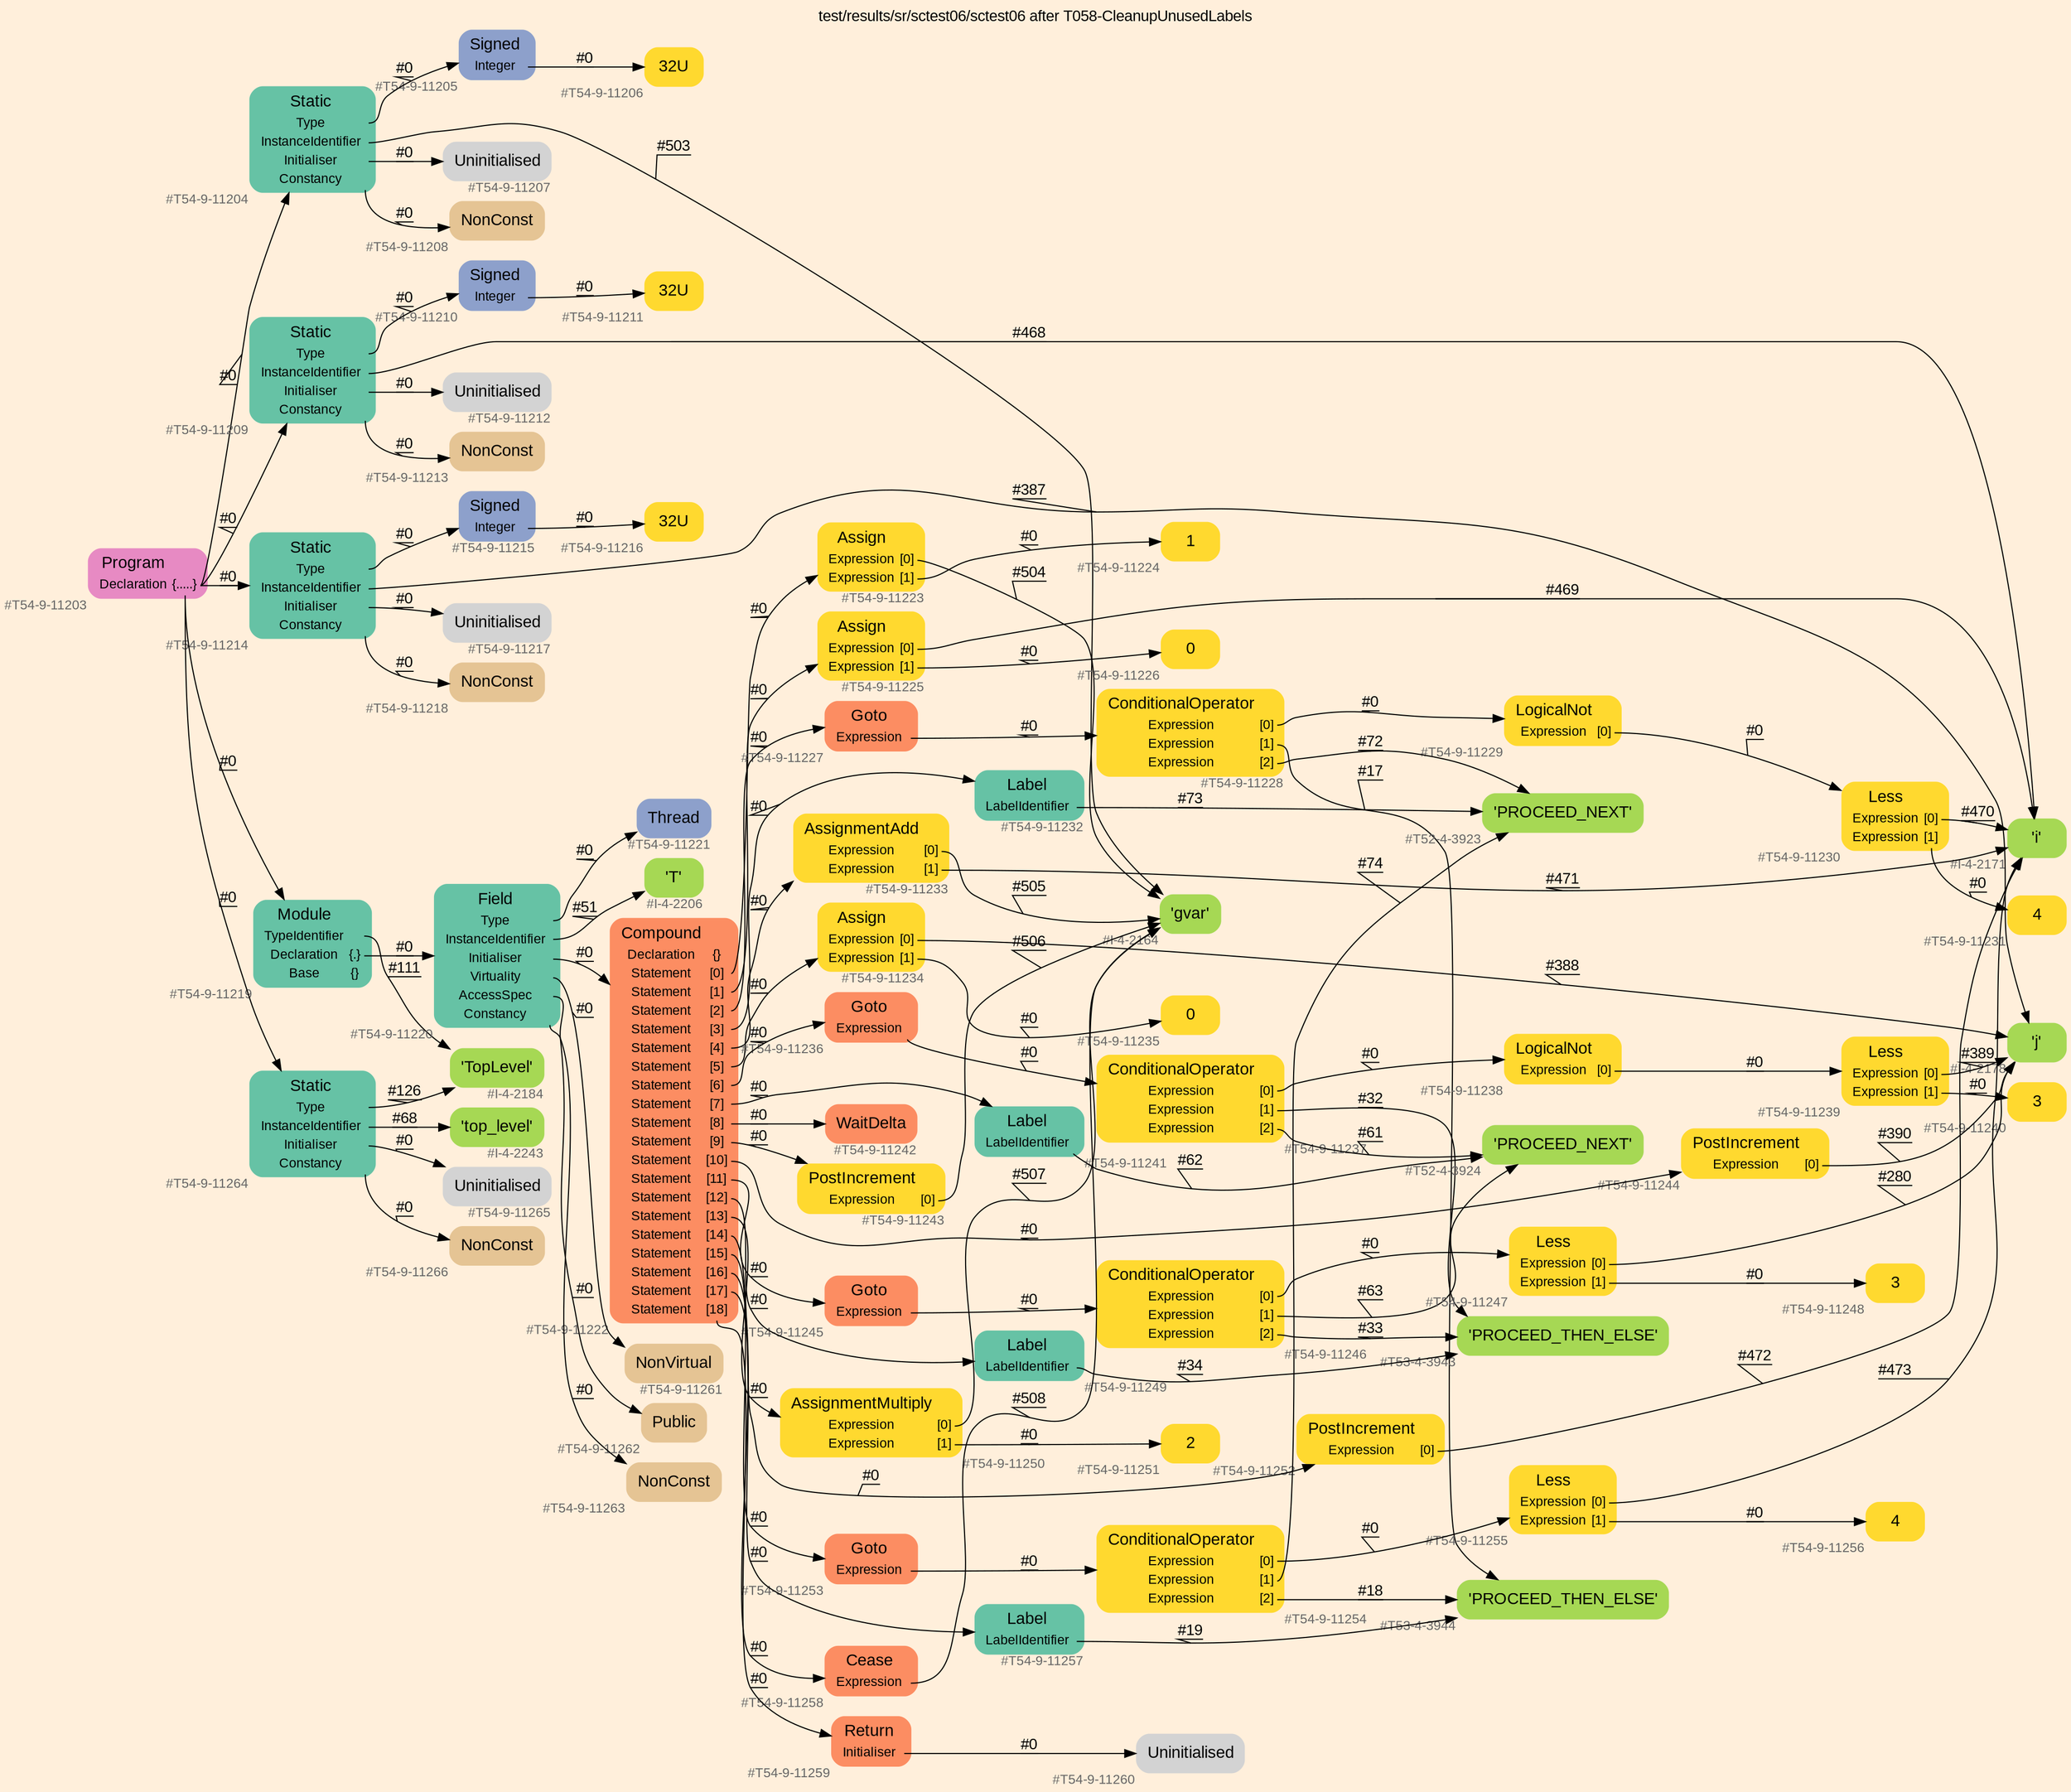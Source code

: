 digraph "test/results/sr/sctest06/sctest06 after T058-CleanupUnusedLabels" {
label = "test/results/sr/sctest06/sctest06 after T058-CleanupUnusedLabels"
labelloc = t
graph [
    rankdir = "LR"
    ranksep = 0.3
    bgcolor = antiquewhite1
    color = black
    fontcolor = black
    fontname = "Arial"
];
node [
    fontname = "Arial"
];
edge [
    fontname = "Arial"
];

// -------------------- node figure --------------------
// -------- block #T54-9-11203 ----------
"#T54-9-11203" [
    fillcolor = "/set28/4"
    xlabel = "#T54-9-11203"
    fontsize = "12"
    fontcolor = grey40
    shape = "plaintext"
    label = <<TABLE BORDER="0" CELLBORDER="0" CELLSPACING="0">
     <TR><TD><FONT COLOR="black" POINT-SIZE="15">Program</FONT></TD></TR>
     <TR><TD><FONT COLOR="black" POINT-SIZE="12">Declaration</FONT></TD><TD PORT="port0"><FONT COLOR="black" POINT-SIZE="12">{.....}</FONT></TD></TR>
    </TABLE>>
    style = "rounded,filled"
];

// -------- block #T54-9-11204 ----------
"#T54-9-11204" [
    fillcolor = "/set28/1"
    xlabel = "#T54-9-11204"
    fontsize = "12"
    fontcolor = grey40
    shape = "plaintext"
    label = <<TABLE BORDER="0" CELLBORDER="0" CELLSPACING="0">
     <TR><TD><FONT COLOR="black" POINT-SIZE="15">Static</FONT></TD></TR>
     <TR><TD><FONT COLOR="black" POINT-SIZE="12">Type</FONT></TD><TD PORT="port0"></TD></TR>
     <TR><TD><FONT COLOR="black" POINT-SIZE="12">InstanceIdentifier</FONT></TD><TD PORT="port1"></TD></TR>
     <TR><TD><FONT COLOR="black" POINT-SIZE="12">Initialiser</FONT></TD><TD PORT="port2"></TD></TR>
     <TR><TD><FONT COLOR="black" POINT-SIZE="12">Constancy</FONT></TD><TD PORT="port3"></TD></TR>
    </TABLE>>
    style = "rounded,filled"
];

// -------- block #T54-9-11205 ----------
"#T54-9-11205" [
    fillcolor = "/set28/3"
    xlabel = "#T54-9-11205"
    fontsize = "12"
    fontcolor = grey40
    shape = "plaintext"
    label = <<TABLE BORDER="0" CELLBORDER="0" CELLSPACING="0">
     <TR><TD><FONT COLOR="black" POINT-SIZE="15">Signed</FONT></TD></TR>
     <TR><TD><FONT COLOR="black" POINT-SIZE="12">Integer</FONT></TD><TD PORT="port0"></TD></TR>
    </TABLE>>
    style = "rounded,filled"
];

// -------- block #T54-9-11206 ----------
"#T54-9-11206" [
    fillcolor = "/set28/6"
    xlabel = "#T54-9-11206"
    fontsize = "12"
    fontcolor = grey40
    shape = "plaintext"
    label = <<TABLE BORDER="0" CELLBORDER="0" CELLSPACING="0">
     <TR><TD><FONT COLOR="black" POINT-SIZE="15">32U</FONT></TD></TR>
    </TABLE>>
    style = "rounded,filled"
];

// -------- block #I-4-2164 ----------
"#I-4-2164" [
    fillcolor = "/set28/5"
    xlabel = "#I-4-2164"
    fontsize = "12"
    fontcolor = grey40
    shape = "plaintext"
    label = <<TABLE BORDER="0" CELLBORDER="0" CELLSPACING="0">
     <TR><TD><FONT COLOR="black" POINT-SIZE="15">'gvar'</FONT></TD></TR>
    </TABLE>>
    style = "rounded,filled"
];

// -------- block #T54-9-11207 ----------
"#T54-9-11207" [
    xlabel = "#T54-9-11207"
    fontsize = "12"
    fontcolor = grey40
    shape = "plaintext"
    label = <<TABLE BORDER="0" CELLBORDER="0" CELLSPACING="0">
     <TR><TD><FONT COLOR="black" POINT-SIZE="15">Uninitialised</FONT></TD></TR>
    </TABLE>>
    style = "rounded,filled"
];

// -------- block #T54-9-11208 ----------
"#T54-9-11208" [
    fillcolor = "/set28/7"
    xlabel = "#T54-9-11208"
    fontsize = "12"
    fontcolor = grey40
    shape = "plaintext"
    label = <<TABLE BORDER="0" CELLBORDER="0" CELLSPACING="0">
     <TR><TD><FONT COLOR="black" POINT-SIZE="15">NonConst</FONT></TD></TR>
    </TABLE>>
    style = "rounded,filled"
];

// -------- block #T54-9-11209 ----------
"#T54-9-11209" [
    fillcolor = "/set28/1"
    xlabel = "#T54-9-11209"
    fontsize = "12"
    fontcolor = grey40
    shape = "plaintext"
    label = <<TABLE BORDER="0" CELLBORDER="0" CELLSPACING="0">
     <TR><TD><FONT COLOR="black" POINT-SIZE="15">Static</FONT></TD></TR>
     <TR><TD><FONT COLOR="black" POINT-SIZE="12">Type</FONT></TD><TD PORT="port0"></TD></TR>
     <TR><TD><FONT COLOR="black" POINT-SIZE="12">InstanceIdentifier</FONT></TD><TD PORT="port1"></TD></TR>
     <TR><TD><FONT COLOR="black" POINT-SIZE="12">Initialiser</FONT></TD><TD PORT="port2"></TD></TR>
     <TR><TD><FONT COLOR="black" POINT-SIZE="12">Constancy</FONT></TD><TD PORT="port3"></TD></TR>
    </TABLE>>
    style = "rounded,filled"
];

// -------- block #T54-9-11210 ----------
"#T54-9-11210" [
    fillcolor = "/set28/3"
    xlabel = "#T54-9-11210"
    fontsize = "12"
    fontcolor = grey40
    shape = "plaintext"
    label = <<TABLE BORDER="0" CELLBORDER="0" CELLSPACING="0">
     <TR><TD><FONT COLOR="black" POINT-SIZE="15">Signed</FONT></TD></TR>
     <TR><TD><FONT COLOR="black" POINT-SIZE="12">Integer</FONT></TD><TD PORT="port0"></TD></TR>
    </TABLE>>
    style = "rounded,filled"
];

// -------- block #T54-9-11211 ----------
"#T54-9-11211" [
    fillcolor = "/set28/6"
    xlabel = "#T54-9-11211"
    fontsize = "12"
    fontcolor = grey40
    shape = "plaintext"
    label = <<TABLE BORDER="0" CELLBORDER="0" CELLSPACING="0">
     <TR><TD><FONT COLOR="black" POINT-SIZE="15">32U</FONT></TD></TR>
    </TABLE>>
    style = "rounded,filled"
];

// -------- block #I-4-2171 ----------
"#I-4-2171" [
    fillcolor = "/set28/5"
    xlabel = "#I-4-2171"
    fontsize = "12"
    fontcolor = grey40
    shape = "plaintext"
    label = <<TABLE BORDER="0" CELLBORDER="0" CELLSPACING="0">
     <TR><TD><FONT COLOR="black" POINT-SIZE="15">'i'</FONT></TD></TR>
    </TABLE>>
    style = "rounded,filled"
];

// -------- block #T54-9-11212 ----------
"#T54-9-11212" [
    xlabel = "#T54-9-11212"
    fontsize = "12"
    fontcolor = grey40
    shape = "plaintext"
    label = <<TABLE BORDER="0" CELLBORDER="0" CELLSPACING="0">
     <TR><TD><FONT COLOR="black" POINT-SIZE="15">Uninitialised</FONT></TD></TR>
    </TABLE>>
    style = "rounded,filled"
];

// -------- block #T54-9-11213 ----------
"#T54-9-11213" [
    fillcolor = "/set28/7"
    xlabel = "#T54-9-11213"
    fontsize = "12"
    fontcolor = grey40
    shape = "plaintext"
    label = <<TABLE BORDER="0" CELLBORDER="0" CELLSPACING="0">
     <TR><TD><FONT COLOR="black" POINT-SIZE="15">NonConst</FONT></TD></TR>
    </TABLE>>
    style = "rounded,filled"
];

// -------- block #T54-9-11214 ----------
"#T54-9-11214" [
    fillcolor = "/set28/1"
    xlabel = "#T54-9-11214"
    fontsize = "12"
    fontcolor = grey40
    shape = "plaintext"
    label = <<TABLE BORDER="0" CELLBORDER="0" CELLSPACING="0">
     <TR><TD><FONT COLOR="black" POINT-SIZE="15">Static</FONT></TD></TR>
     <TR><TD><FONT COLOR="black" POINT-SIZE="12">Type</FONT></TD><TD PORT="port0"></TD></TR>
     <TR><TD><FONT COLOR="black" POINT-SIZE="12">InstanceIdentifier</FONT></TD><TD PORT="port1"></TD></TR>
     <TR><TD><FONT COLOR="black" POINT-SIZE="12">Initialiser</FONT></TD><TD PORT="port2"></TD></TR>
     <TR><TD><FONT COLOR="black" POINT-SIZE="12">Constancy</FONT></TD><TD PORT="port3"></TD></TR>
    </TABLE>>
    style = "rounded,filled"
];

// -------- block #T54-9-11215 ----------
"#T54-9-11215" [
    fillcolor = "/set28/3"
    xlabel = "#T54-9-11215"
    fontsize = "12"
    fontcolor = grey40
    shape = "plaintext"
    label = <<TABLE BORDER="0" CELLBORDER="0" CELLSPACING="0">
     <TR><TD><FONT COLOR="black" POINT-SIZE="15">Signed</FONT></TD></TR>
     <TR><TD><FONT COLOR="black" POINT-SIZE="12">Integer</FONT></TD><TD PORT="port0"></TD></TR>
    </TABLE>>
    style = "rounded,filled"
];

// -------- block #T54-9-11216 ----------
"#T54-9-11216" [
    fillcolor = "/set28/6"
    xlabel = "#T54-9-11216"
    fontsize = "12"
    fontcolor = grey40
    shape = "plaintext"
    label = <<TABLE BORDER="0" CELLBORDER="0" CELLSPACING="0">
     <TR><TD><FONT COLOR="black" POINT-SIZE="15">32U</FONT></TD></TR>
    </TABLE>>
    style = "rounded,filled"
];

// -------- block #I-4-2178 ----------
"#I-4-2178" [
    fillcolor = "/set28/5"
    xlabel = "#I-4-2178"
    fontsize = "12"
    fontcolor = grey40
    shape = "plaintext"
    label = <<TABLE BORDER="0" CELLBORDER="0" CELLSPACING="0">
     <TR><TD><FONT COLOR="black" POINT-SIZE="15">'j'</FONT></TD></TR>
    </TABLE>>
    style = "rounded,filled"
];

// -------- block #T54-9-11217 ----------
"#T54-9-11217" [
    xlabel = "#T54-9-11217"
    fontsize = "12"
    fontcolor = grey40
    shape = "plaintext"
    label = <<TABLE BORDER="0" CELLBORDER="0" CELLSPACING="0">
     <TR><TD><FONT COLOR="black" POINT-SIZE="15">Uninitialised</FONT></TD></TR>
    </TABLE>>
    style = "rounded,filled"
];

// -------- block #T54-9-11218 ----------
"#T54-9-11218" [
    fillcolor = "/set28/7"
    xlabel = "#T54-9-11218"
    fontsize = "12"
    fontcolor = grey40
    shape = "plaintext"
    label = <<TABLE BORDER="0" CELLBORDER="0" CELLSPACING="0">
     <TR><TD><FONT COLOR="black" POINT-SIZE="15">NonConst</FONT></TD></TR>
    </TABLE>>
    style = "rounded,filled"
];

// -------- block #T54-9-11219 ----------
"#T54-9-11219" [
    fillcolor = "/set28/1"
    xlabel = "#T54-9-11219"
    fontsize = "12"
    fontcolor = grey40
    shape = "plaintext"
    label = <<TABLE BORDER="0" CELLBORDER="0" CELLSPACING="0">
     <TR><TD><FONT COLOR="black" POINT-SIZE="15">Module</FONT></TD></TR>
     <TR><TD><FONT COLOR="black" POINT-SIZE="12">TypeIdentifier</FONT></TD><TD PORT="port0"></TD></TR>
     <TR><TD><FONT COLOR="black" POINT-SIZE="12">Declaration</FONT></TD><TD PORT="port1"><FONT COLOR="black" POINT-SIZE="12">{.}</FONT></TD></TR>
     <TR><TD><FONT COLOR="black" POINT-SIZE="12">Base</FONT></TD><TD PORT="port2"><FONT COLOR="black" POINT-SIZE="12">{}</FONT></TD></TR>
    </TABLE>>
    style = "rounded,filled"
];

// -------- block #I-4-2184 ----------
"#I-4-2184" [
    fillcolor = "/set28/5"
    xlabel = "#I-4-2184"
    fontsize = "12"
    fontcolor = grey40
    shape = "plaintext"
    label = <<TABLE BORDER="0" CELLBORDER="0" CELLSPACING="0">
     <TR><TD><FONT COLOR="black" POINT-SIZE="15">'TopLevel'</FONT></TD></TR>
    </TABLE>>
    style = "rounded,filled"
];

// -------- block #T54-9-11220 ----------
"#T54-9-11220" [
    fillcolor = "/set28/1"
    xlabel = "#T54-9-11220"
    fontsize = "12"
    fontcolor = grey40
    shape = "plaintext"
    label = <<TABLE BORDER="0" CELLBORDER="0" CELLSPACING="0">
     <TR><TD><FONT COLOR="black" POINT-SIZE="15">Field</FONT></TD></TR>
     <TR><TD><FONT COLOR="black" POINT-SIZE="12">Type</FONT></TD><TD PORT="port0"></TD></TR>
     <TR><TD><FONT COLOR="black" POINT-SIZE="12">InstanceIdentifier</FONT></TD><TD PORT="port1"></TD></TR>
     <TR><TD><FONT COLOR="black" POINT-SIZE="12">Initialiser</FONT></TD><TD PORT="port2"></TD></TR>
     <TR><TD><FONT COLOR="black" POINT-SIZE="12">Virtuality</FONT></TD><TD PORT="port3"></TD></TR>
     <TR><TD><FONT COLOR="black" POINT-SIZE="12">AccessSpec</FONT></TD><TD PORT="port4"></TD></TR>
     <TR><TD><FONT COLOR="black" POINT-SIZE="12">Constancy</FONT></TD><TD PORT="port5"></TD></TR>
    </TABLE>>
    style = "rounded,filled"
];

// -------- block #T54-9-11221 ----------
"#T54-9-11221" [
    fillcolor = "/set28/3"
    xlabel = "#T54-9-11221"
    fontsize = "12"
    fontcolor = grey40
    shape = "plaintext"
    label = <<TABLE BORDER="0" CELLBORDER="0" CELLSPACING="0">
     <TR><TD><FONT COLOR="black" POINT-SIZE="15">Thread</FONT></TD></TR>
    </TABLE>>
    style = "rounded,filled"
];

// -------- block #I-4-2206 ----------
"#I-4-2206" [
    fillcolor = "/set28/5"
    xlabel = "#I-4-2206"
    fontsize = "12"
    fontcolor = grey40
    shape = "plaintext"
    label = <<TABLE BORDER="0" CELLBORDER="0" CELLSPACING="0">
     <TR><TD><FONT COLOR="black" POINT-SIZE="15">'T'</FONT></TD></TR>
    </TABLE>>
    style = "rounded,filled"
];

// -------- block #T54-9-11222 ----------
"#T54-9-11222" [
    fillcolor = "/set28/2"
    xlabel = "#T54-9-11222"
    fontsize = "12"
    fontcolor = grey40
    shape = "plaintext"
    label = <<TABLE BORDER="0" CELLBORDER="0" CELLSPACING="0">
     <TR><TD><FONT COLOR="black" POINT-SIZE="15">Compound</FONT></TD></TR>
     <TR><TD><FONT COLOR="black" POINT-SIZE="12">Declaration</FONT></TD><TD PORT="port0"><FONT COLOR="black" POINT-SIZE="12">{}</FONT></TD></TR>
     <TR><TD><FONT COLOR="black" POINT-SIZE="12">Statement</FONT></TD><TD PORT="port1"><FONT COLOR="black" POINT-SIZE="12">[0]</FONT></TD></TR>
     <TR><TD><FONT COLOR="black" POINT-SIZE="12">Statement</FONT></TD><TD PORT="port2"><FONT COLOR="black" POINT-SIZE="12">[1]</FONT></TD></TR>
     <TR><TD><FONT COLOR="black" POINT-SIZE="12">Statement</FONT></TD><TD PORT="port3"><FONT COLOR="black" POINT-SIZE="12">[2]</FONT></TD></TR>
     <TR><TD><FONT COLOR="black" POINT-SIZE="12">Statement</FONT></TD><TD PORT="port4"><FONT COLOR="black" POINT-SIZE="12">[3]</FONT></TD></TR>
     <TR><TD><FONT COLOR="black" POINT-SIZE="12">Statement</FONT></TD><TD PORT="port5"><FONT COLOR="black" POINT-SIZE="12">[4]</FONT></TD></TR>
     <TR><TD><FONT COLOR="black" POINT-SIZE="12">Statement</FONT></TD><TD PORT="port6"><FONT COLOR="black" POINT-SIZE="12">[5]</FONT></TD></TR>
     <TR><TD><FONT COLOR="black" POINT-SIZE="12">Statement</FONT></TD><TD PORT="port7"><FONT COLOR="black" POINT-SIZE="12">[6]</FONT></TD></TR>
     <TR><TD><FONT COLOR="black" POINT-SIZE="12">Statement</FONT></TD><TD PORT="port8"><FONT COLOR="black" POINT-SIZE="12">[7]</FONT></TD></TR>
     <TR><TD><FONT COLOR="black" POINT-SIZE="12">Statement</FONT></TD><TD PORT="port9"><FONT COLOR="black" POINT-SIZE="12">[8]</FONT></TD></TR>
     <TR><TD><FONT COLOR="black" POINT-SIZE="12">Statement</FONT></TD><TD PORT="port10"><FONT COLOR="black" POINT-SIZE="12">[9]</FONT></TD></TR>
     <TR><TD><FONT COLOR="black" POINT-SIZE="12">Statement</FONT></TD><TD PORT="port11"><FONT COLOR="black" POINT-SIZE="12">[10]</FONT></TD></TR>
     <TR><TD><FONT COLOR="black" POINT-SIZE="12">Statement</FONT></TD><TD PORT="port12"><FONT COLOR="black" POINT-SIZE="12">[11]</FONT></TD></TR>
     <TR><TD><FONT COLOR="black" POINT-SIZE="12">Statement</FONT></TD><TD PORT="port13"><FONT COLOR="black" POINT-SIZE="12">[12]</FONT></TD></TR>
     <TR><TD><FONT COLOR="black" POINT-SIZE="12">Statement</FONT></TD><TD PORT="port14"><FONT COLOR="black" POINT-SIZE="12">[13]</FONT></TD></TR>
     <TR><TD><FONT COLOR="black" POINT-SIZE="12">Statement</FONT></TD><TD PORT="port15"><FONT COLOR="black" POINT-SIZE="12">[14]</FONT></TD></TR>
     <TR><TD><FONT COLOR="black" POINT-SIZE="12">Statement</FONT></TD><TD PORT="port16"><FONT COLOR="black" POINT-SIZE="12">[15]</FONT></TD></TR>
     <TR><TD><FONT COLOR="black" POINT-SIZE="12">Statement</FONT></TD><TD PORT="port17"><FONT COLOR="black" POINT-SIZE="12">[16]</FONT></TD></TR>
     <TR><TD><FONT COLOR="black" POINT-SIZE="12">Statement</FONT></TD><TD PORT="port18"><FONT COLOR="black" POINT-SIZE="12">[17]</FONT></TD></TR>
     <TR><TD><FONT COLOR="black" POINT-SIZE="12">Statement</FONT></TD><TD PORT="port19"><FONT COLOR="black" POINT-SIZE="12">[18]</FONT></TD></TR>
    </TABLE>>
    style = "rounded,filled"
];

// -------- block #T54-9-11223 ----------
"#T54-9-11223" [
    fillcolor = "/set28/6"
    xlabel = "#T54-9-11223"
    fontsize = "12"
    fontcolor = grey40
    shape = "plaintext"
    label = <<TABLE BORDER="0" CELLBORDER="0" CELLSPACING="0">
     <TR><TD><FONT COLOR="black" POINT-SIZE="15">Assign</FONT></TD></TR>
     <TR><TD><FONT COLOR="black" POINT-SIZE="12">Expression</FONT></TD><TD PORT="port0"><FONT COLOR="black" POINT-SIZE="12">[0]</FONT></TD></TR>
     <TR><TD><FONT COLOR="black" POINT-SIZE="12">Expression</FONT></TD><TD PORT="port1"><FONT COLOR="black" POINT-SIZE="12">[1]</FONT></TD></TR>
    </TABLE>>
    style = "rounded,filled"
];

// -------- block #T54-9-11224 ----------
"#T54-9-11224" [
    fillcolor = "/set28/6"
    xlabel = "#T54-9-11224"
    fontsize = "12"
    fontcolor = grey40
    shape = "plaintext"
    label = <<TABLE BORDER="0" CELLBORDER="0" CELLSPACING="0">
     <TR><TD><FONT COLOR="black" POINT-SIZE="15">1</FONT></TD></TR>
    </TABLE>>
    style = "rounded,filled"
];

// -------- block #T54-9-11225 ----------
"#T54-9-11225" [
    fillcolor = "/set28/6"
    xlabel = "#T54-9-11225"
    fontsize = "12"
    fontcolor = grey40
    shape = "plaintext"
    label = <<TABLE BORDER="0" CELLBORDER="0" CELLSPACING="0">
     <TR><TD><FONT COLOR="black" POINT-SIZE="15">Assign</FONT></TD></TR>
     <TR><TD><FONT COLOR="black" POINT-SIZE="12">Expression</FONT></TD><TD PORT="port0"><FONT COLOR="black" POINT-SIZE="12">[0]</FONT></TD></TR>
     <TR><TD><FONT COLOR="black" POINT-SIZE="12">Expression</FONT></TD><TD PORT="port1"><FONT COLOR="black" POINT-SIZE="12">[1]</FONT></TD></TR>
    </TABLE>>
    style = "rounded,filled"
];

// -------- block #T54-9-11226 ----------
"#T54-9-11226" [
    fillcolor = "/set28/6"
    xlabel = "#T54-9-11226"
    fontsize = "12"
    fontcolor = grey40
    shape = "plaintext"
    label = <<TABLE BORDER="0" CELLBORDER="0" CELLSPACING="0">
     <TR><TD><FONT COLOR="black" POINT-SIZE="15">0</FONT></TD></TR>
    </TABLE>>
    style = "rounded,filled"
];

// -------- block #T54-9-11227 ----------
"#T54-9-11227" [
    fillcolor = "/set28/2"
    xlabel = "#T54-9-11227"
    fontsize = "12"
    fontcolor = grey40
    shape = "plaintext"
    label = <<TABLE BORDER="0" CELLBORDER="0" CELLSPACING="0">
     <TR><TD><FONT COLOR="black" POINT-SIZE="15">Goto</FONT></TD></TR>
     <TR><TD><FONT COLOR="black" POINT-SIZE="12">Expression</FONT></TD><TD PORT="port0"></TD></TR>
    </TABLE>>
    style = "rounded,filled"
];

// -------- block #T54-9-11228 ----------
"#T54-9-11228" [
    fillcolor = "/set28/6"
    xlabel = "#T54-9-11228"
    fontsize = "12"
    fontcolor = grey40
    shape = "plaintext"
    label = <<TABLE BORDER="0" CELLBORDER="0" CELLSPACING="0">
     <TR><TD><FONT COLOR="black" POINT-SIZE="15">ConditionalOperator</FONT></TD></TR>
     <TR><TD><FONT COLOR="black" POINT-SIZE="12">Expression</FONT></TD><TD PORT="port0"><FONT COLOR="black" POINT-SIZE="12">[0]</FONT></TD></TR>
     <TR><TD><FONT COLOR="black" POINT-SIZE="12">Expression</FONT></TD><TD PORT="port1"><FONT COLOR="black" POINT-SIZE="12">[1]</FONT></TD></TR>
     <TR><TD><FONT COLOR="black" POINT-SIZE="12">Expression</FONT></TD><TD PORT="port2"><FONT COLOR="black" POINT-SIZE="12">[2]</FONT></TD></TR>
    </TABLE>>
    style = "rounded,filled"
];

// -------- block #T54-9-11229 ----------
"#T54-9-11229" [
    fillcolor = "/set28/6"
    xlabel = "#T54-9-11229"
    fontsize = "12"
    fontcolor = grey40
    shape = "plaintext"
    label = <<TABLE BORDER="0" CELLBORDER="0" CELLSPACING="0">
     <TR><TD><FONT COLOR="black" POINT-SIZE="15">LogicalNot</FONT></TD></TR>
     <TR><TD><FONT COLOR="black" POINT-SIZE="12">Expression</FONT></TD><TD PORT="port0"><FONT COLOR="black" POINT-SIZE="12">[0]</FONT></TD></TR>
    </TABLE>>
    style = "rounded,filled"
];

// -------- block #T54-9-11230 ----------
"#T54-9-11230" [
    fillcolor = "/set28/6"
    xlabel = "#T54-9-11230"
    fontsize = "12"
    fontcolor = grey40
    shape = "plaintext"
    label = <<TABLE BORDER="0" CELLBORDER="0" CELLSPACING="0">
     <TR><TD><FONT COLOR="black" POINT-SIZE="15">Less</FONT></TD></TR>
     <TR><TD><FONT COLOR="black" POINT-SIZE="12">Expression</FONT></TD><TD PORT="port0"><FONT COLOR="black" POINT-SIZE="12">[0]</FONT></TD></TR>
     <TR><TD><FONT COLOR="black" POINT-SIZE="12">Expression</FONT></TD><TD PORT="port1"><FONT COLOR="black" POINT-SIZE="12">[1]</FONT></TD></TR>
    </TABLE>>
    style = "rounded,filled"
];

// -------- block #T54-9-11231 ----------
"#T54-9-11231" [
    fillcolor = "/set28/6"
    xlabel = "#T54-9-11231"
    fontsize = "12"
    fontcolor = grey40
    shape = "plaintext"
    label = <<TABLE BORDER="0" CELLBORDER="0" CELLSPACING="0">
     <TR><TD><FONT COLOR="black" POINT-SIZE="15">4</FONT></TD></TR>
    </TABLE>>
    style = "rounded,filled"
];

// -------- block #T53-4-3944 ----------
"#T53-4-3944" [
    fillcolor = "/set28/5"
    xlabel = "#T53-4-3944"
    fontsize = "12"
    fontcolor = grey40
    shape = "plaintext"
    label = <<TABLE BORDER="0" CELLBORDER="0" CELLSPACING="0">
     <TR><TD><FONT COLOR="black" POINT-SIZE="15">'PROCEED_THEN_ELSE'</FONT></TD></TR>
    </TABLE>>
    style = "rounded,filled"
];

// -------- block #T52-4-3923 ----------
"#T52-4-3923" [
    fillcolor = "/set28/5"
    xlabel = "#T52-4-3923"
    fontsize = "12"
    fontcolor = grey40
    shape = "plaintext"
    label = <<TABLE BORDER="0" CELLBORDER="0" CELLSPACING="0">
     <TR><TD><FONT COLOR="black" POINT-SIZE="15">'PROCEED_NEXT'</FONT></TD></TR>
    </TABLE>>
    style = "rounded,filled"
];

// -------- block #T54-9-11232 ----------
"#T54-9-11232" [
    fillcolor = "/set28/1"
    xlabel = "#T54-9-11232"
    fontsize = "12"
    fontcolor = grey40
    shape = "plaintext"
    label = <<TABLE BORDER="0" CELLBORDER="0" CELLSPACING="0">
     <TR><TD><FONT COLOR="black" POINT-SIZE="15">Label</FONT></TD></TR>
     <TR><TD><FONT COLOR="black" POINT-SIZE="12">LabelIdentifier</FONT></TD><TD PORT="port0"></TD></TR>
    </TABLE>>
    style = "rounded,filled"
];

// -------- block #T54-9-11233 ----------
"#T54-9-11233" [
    fillcolor = "/set28/6"
    xlabel = "#T54-9-11233"
    fontsize = "12"
    fontcolor = grey40
    shape = "plaintext"
    label = <<TABLE BORDER="0" CELLBORDER="0" CELLSPACING="0">
     <TR><TD><FONT COLOR="black" POINT-SIZE="15">AssignmentAdd</FONT></TD></TR>
     <TR><TD><FONT COLOR="black" POINT-SIZE="12">Expression</FONT></TD><TD PORT="port0"><FONT COLOR="black" POINT-SIZE="12">[0]</FONT></TD></TR>
     <TR><TD><FONT COLOR="black" POINT-SIZE="12">Expression</FONT></TD><TD PORT="port1"><FONT COLOR="black" POINT-SIZE="12">[1]</FONT></TD></TR>
    </TABLE>>
    style = "rounded,filled"
];

// -------- block #T54-9-11234 ----------
"#T54-9-11234" [
    fillcolor = "/set28/6"
    xlabel = "#T54-9-11234"
    fontsize = "12"
    fontcolor = grey40
    shape = "plaintext"
    label = <<TABLE BORDER="0" CELLBORDER="0" CELLSPACING="0">
     <TR><TD><FONT COLOR="black" POINT-SIZE="15">Assign</FONT></TD></TR>
     <TR><TD><FONT COLOR="black" POINT-SIZE="12">Expression</FONT></TD><TD PORT="port0"><FONT COLOR="black" POINT-SIZE="12">[0]</FONT></TD></TR>
     <TR><TD><FONT COLOR="black" POINT-SIZE="12">Expression</FONT></TD><TD PORT="port1"><FONT COLOR="black" POINT-SIZE="12">[1]</FONT></TD></TR>
    </TABLE>>
    style = "rounded,filled"
];

// -------- block #T54-9-11235 ----------
"#T54-9-11235" [
    fillcolor = "/set28/6"
    xlabel = "#T54-9-11235"
    fontsize = "12"
    fontcolor = grey40
    shape = "plaintext"
    label = <<TABLE BORDER="0" CELLBORDER="0" CELLSPACING="0">
     <TR><TD><FONT COLOR="black" POINT-SIZE="15">0</FONT></TD></TR>
    </TABLE>>
    style = "rounded,filled"
];

// -------- block #T54-9-11236 ----------
"#T54-9-11236" [
    fillcolor = "/set28/2"
    xlabel = "#T54-9-11236"
    fontsize = "12"
    fontcolor = grey40
    shape = "plaintext"
    label = <<TABLE BORDER="0" CELLBORDER="0" CELLSPACING="0">
     <TR><TD><FONT COLOR="black" POINT-SIZE="15">Goto</FONT></TD></TR>
     <TR><TD><FONT COLOR="black" POINT-SIZE="12">Expression</FONT></TD><TD PORT="port0"></TD></TR>
    </TABLE>>
    style = "rounded,filled"
];

// -------- block #T54-9-11237 ----------
"#T54-9-11237" [
    fillcolor = "/set28/6"
    xlabel = "#T54-9-11237"
    fontsize = "12"
    fontcolor = grey40
    shape = "plaintext"
    label = <<TABLE BORDER="0" CELLBORDER="0" CELLSPACING="0">
     <TR><TD><FONT COLOR="black" POINT-SIZE="15">ConditionalOperator</FONT></TD></TR>
     <TR><TD><FONT COLOR="black" POINT-SIZE="12">Expression</FONT></TD><TD PORT="port0"><FONT COLOR="black" POINT-SIZE="12">[0]</FONT></TD></TR>
     <TR><TD><FONT COLOR="black" POINT-SIZE="12">Expression</FONT></TD><TD PORT="port1"><FONT COLOR="black" POINT-SIZE="12">[1]</FONT></TD></TR>
     <TR><TD><FONT COLOR="black" POINT-SIZE="12">Expression</FONT></TD><TD PORT="port2"><FONT COLOR="black" POINT-SIZE="12">[2]</FONT></TD></TR>
    </TABLE>>
    style = "rounded,filled"
];

// -------- block #T54-9-11238 ----------
"#T54-9-11238" [
    fillcolor = "/set28/6"
    xlabel = "#T54-9-11238"
    fontsize = "12"
    fontcolor = grey40
    shape = "plaintext"
    label = <<TABLE BORDER="0" CELLBORDER="0" CELLSPACING="0">
     <TR><TD><FONT COLOR="black" POINT-SIZE="15">LogicalNot</FONT></TD></TR>
     <TR><TD><FONT COLOR="black" POINT-SIZE="12">Expression</FONT></TD><TD PORT="port0"><FONT COLOR="black" POINT-SIZE="12">[0]</FONT></TD></TR>
    </TABLE>>
    style = "rounded,filled"
];

// -------- block #T54-9-11239 ----------
"#T54-9-11239" [
    fillcolor = "/set28/6"
    xlabel = "#T54-9-11239"
    fontsize = "12"
    fontcolor = grey40
    shape = "plaintext"
    label = <<TABLE BORDER="0" CELLBORDER="0" CELLSPACING="0">
     <TR><TD><FONT COLOR="black" POINT-SIZE="15">Less</FONT></TD></TR>
     <TR><TD><FONT COLOR="black" POINT-SIZE="12">Expression</FONT></TD><TD PORT="port0"><FONT COLOR="black" POINT-SIZE="12">[0]</FONT></TD></TR>
     <TR><TD><FONT COLOR="black" POINT-SIZE="12">Expression</FONT></TD><TD PORT="port1"><FONT COLOR="black" POINT-SIZE="12">[1]</FONT></TD></TR>
    </TABLE>>
    style = "rounded,filled"
];

// -------- block #T54-9-11240 ----------
"#T54-9-11240" [
    fillcolor = "/set28/6"
    xlabel = "#T54-9-11240"
    fontsize = "12"
    fontcolor = grey40
    shape = "plaintext"
    label = <<TABLE BORDER="0" CELLBORDER="0" CELLSPACING="0">
     <TR><TD><FONT COLOR="black" POINT-SIZE="15">3</FONT></TD></TR>
    </TABLE>>
    style = "rounded,filled"
];

// -------- block #T53-4-3943 ----------
"#T53-4-3943" [
    fillcolor = "/set28/5"
    xlabel = "#T53-4-3943"
    fontsize = "12"
    fontcolor = grey40
    shape = "plaintext"
    label = <<TABLE BORDER="0" CELLBORDER="0" CELLSPACING="0">
     <TR><TD><FONT COLOR="black" POINT-SIZE="15">'PROCEED_THEN_ELSE'</FONT></TD></TR>
    </TABLE>>
    style = "rounded,filled"
];

// -------- block #T52-4-3924 ----------
"#T52-4-3924" [
    fillcolor = "/set28/5"
    xlabel = "#T52-4-3924"
    fontsize = "12"
    fontcolor = grey40
    shape = "plaintext"
    label = <<TABLE BORDER="0" CELLBORDER="0" CELLSPACING="0">
     <TR><TD><FONT COLOR="black" POINT-SIZE="15">'PROCEED_NEXT'</FONT></TD></TR>
    </TABLE>>
    style = "rounded,filled"
];

// -------- block #T54-9-11241 ----------
"#T54-9-11241" [
    fillcolor = "/set28/1"
    xlabel = "#T54-9-11241"
    fontsize = "12"
    fontcolor = grey40
    shape = "plaintext"
    label = <<TABLE BORDER="0" CELLBORDER="0" CELLSPACING="0">
     <TR><TD><FONT COLOR="black" POINT-SIZE="15">Label</FONT></TD></TR>
     <TR><TD><FONT COLOR="black" POINT-SIZE="12">LabelIdentifier</FONT></TD><TD PORT="port0"></TD></TR>
    </TABLE>>
    style = "rounded,filled"
];

// -------- block #T54-9-11242 ----------
"#T54-9-11242" [
    fillcolor = "/set28/2"
    xlabel = "#T54-9-11242"
    fontsize = "12"
    fontcolor = grey40
    shape = "plaintext"
    label = <<TABLE BORDER="0" CELLBORDER="0" CELLSPACING="0">
     <TR><TD><FONT COLOR="black" POINT-SIZE="15">WaitDelta</FONT></TD></TR>
    </TABLE>>
    style = "rounded,filled"
];

// -------- block #T54-9-11243 ----------
"#T54-9-11243" [
    fillcolor = "/set28/6"
    xlabel = "#T54-9-11243"
    fontsize = "12"
    fontcolor = grey40
    shape = "plaintext"
    label = <<TABLE BORDER="0" CELLBORDER="0" CELLSPACING="0">
     <TR><TD><FONT COLOR="black" POINT-SIZE="15">PostIncrement</FONT></TD></TR>
     <TR><TD><FONT COLOR="black" POINT-SIZE="12">Expression</FONT></TD><TD PORT="port0"><FONT COLOR="black" POINT-SIZE="12">[0]</FONT></TD></TR>
    </TABLE>>
    style = "rounded,filled"
];

// -------- block #T54-9-11244 ----------
"#T54-9-11244" [
    fillcolor = "/set28/6"
    xlabel = "#T54-9-11244"
    fontsize = "12"
    fontcolor = grey40
    shape = "plaintext"
    label = <<TABLE BORDER="0" CELLBORDER="0" CELLSPACING="0">
     <TR><TD><FONT COLOR="black" POINT-SIZE="15">PostIncrement</FONT></TD></TR>
     <TR><TD><FONT COLOR="black" POINT-SIZE="12">Expression</FONT></TD><TD PORT="port0"><FONT COLOR="black" POINT-SIZE="12">[0]</FONT></TD></TR>
    </TABLE>>
    style = "rounded,filled"
];

// -------- block #T54-9-11245 ----------
"#T54-9-11245" [
    fillcolor = "/set28/2"
    xlabel = "#T54-9-11245"
    fontsize = "12"
    fontcolor = grey40
    shape = "plaintext"
    label = <<TABLE BORDER="0" CELLBORDER="0" CELLSPACING="0">
     <TR><TD><FONT COLOR="black" POINT-SIZE="15">Goto</FONT></TD></TR>
     <TR><TD><FONT COLOR="black" POINT-SIZE="12">Expression</FONT></TD><TD PORT="port0"></TD></TR>
    </TABLE>>
    style = "rounded,filled"
];

// -------- block #T54-9-11246 ----------
"#T54-9-11246" [
    fillcolor = "/set28/6"
    xlabel = "#T54-9-11246"
    fontsize = "12"
    fontcolor = grey40
    shape = "plaintext"
    label = <<TABLE BORDER="0" CELLBORDER="0" CELLSPACING="0">
     <TR><TD><FONT COLOR="black" POINT-SIZE="15">ConditionalOperator</FONT></TD></TR>
     <TR><TD><FONT COLOR="black" POINT-SIZE="12">Expression</FONT></TD><TD PORT="port0"><FONT COLOR="black" POINT-SIZE="12">[0]</FONT></TD></TR>
     <TR><TD><FONT COLOR="black" POINT-SIZE="12">Expression</FONT></TD><TD PORT="port1"><FONT COLOR="black" POINT-SIZE="12">[1]</FONT></TD></TR>
     <TR><TD><FONT COLOR="black" POINT-SIZE="12">Expression</FONT></TD><TD PORT="port2"><FONT COLOR="black" POINT-SIZE="12">[2]</FONT></TD></TR>
    </TABLE>>
    style = "rounded,filled"
];

// -------- block #T54-9-11247 ----------
"#T54-9-11247" [
    fillcolor = "/set28/6"
    xlabel = "#T54-9-11247"
    fontsize = "12"
    fontcolor = grey40
    shape = "plaintext"
    label = <<TABLE BORDER="0" CELLBORDER="0" CELLSPACING="0">
     <TR><TD><FONT COLOR="black" POINT-SIZE="15">Less</FONT></TD></TR>
     <TR><TD><FONT COLOR="black" POINT-SIZE="12">Expression</FONT></TD><TD PORT="port0"><FONT COLOR="black" POINT-SIZE="12">[0]</FONT></TD></TR>
     <TR><TD><FONT COLOR="black" POINT-SIZE="12">Expression</FONT></TD><TD PORT="port1"><FONT COLOR="black" POINT-SIZE="12">[1]</FONT></TD></TR>
    </TABLE>>
    style = "rounded,filled"
];

// -------- block #T54-9-11248 ----------
"#T54-9-11248" [
    fillcolor = "/set28/6"
    xlabel = "#T54-9-11248"
    fontsize = "12"
    fontcolor = grey40
    shape = "plaintext"
    label = <<TABLE BORDER="0" CELLBORDER="0" CELLSPACING="0">
     <TR><TD><FONT COLOR="black" POINT-SIZE="15">3</FONT></TD></TR>
    </TABLE>>
    style = "rounded,filled"
];

// -------- block #T54-9-11249 ----------
"#T54-9-11249" [
    fillcolor = "/set28/1"
    xlabel = "#T54-9-11249"
    fontsize = "12"
    fontcolor = grey40
    shape = "plaintext"
    label = <<TABLE BORDER="0" CELLBORDER="0" CELLSPACING="0">
     <TR><TD><FONT COLOR="black" POINT-SIZE="15">Label</FONT></TD></TR>
     <TR><TD><FONT COLOR="black" POINT-SIZE="12">LabelIdentifier</FONT></TD><TD PORT="port0"></TD></TR>
    </TABLE>>
    style = "rounded,filled"
];

// -------- block #T54-9-11250 ----------
"#T54-9-11250" [
    fillcolor = "/set28/6"
    xlabel = "#T54-9-11250"
    fontsize = "12"
    fontcolor = grey40
    shape = "plaintext"
    label = <<TABLE BORDER="0" CELLBORDER="0" CELLSPACING="0">
     <TR><TD><FONT COLOR="black" POINT-SIZE="15">AssignmentMultiply</FONT></TD></TR>
     <TR><TD><FONT COLOR="black" POINT-SIZE="12">Expression</FONT></TD><TD PORT="port0"><FONT COLOR="black" POINT-SIZE="12">[0]</FONT></TD></TR>
     <TR><TD><FONT COLOR="black" POINT-SIZE="12">Expression</FONT></TD><TD PORT="port1"><FONT COLOR="black" POINT-SIZE="12">[1]</FONT></TD></TR>
    </TABLE>>
    style = "rounded,filled"
];

// -------- block #T54-9-11251 ----------
"#T54-9-11251" [
    fillcolor = "/set28/6"
    xlabel = "#T54-9-11251"
    fontsize = "12"
    fontcolor = grey40
    shape = "plaintext"
    label = <<TABLE BORDER="0" CELLBORDER="0" CELLSPACING="0">
     <TR><TD><FONT COLOR="black" POINT-SIZE="15">2</FONT></TD></TR>
    </TABLE>>
    style = "rounded,filled"
];

// -------- block #T54-9-11252 ----------
"#T54-9-11252" [
    fillcolor = "/set28/6"
    xlabel = "#T54-9-11252"
    fontsize = "12"
    fontcolor = grey40
    shape = "plaintext"
    label = <<TABLE BORDER="0" CELLBORDER="0" CELLSPACING="0">
     <TR><TD><FONT COLOR="black" POINT-SIZE="15">PostIncrement</FONT></TD></TR>
     <TR><TD><FONT COLOR="black" POINT-SIZE="12">Expression</FONT></TD><TD PORT="port0"><FONT COLOR="black" POINT-SIZE="12">[0]</FONT></TD></TR>
    </TABLE>>
    style = "rounded,filled"
];

// -------- block #T54-9-11253 ----------
"#T54-9-11253" [
    fillcolor = "/set28/2"
    xlabel = "#T54-9-11253"
    fontsize = "12"
    fontcolor = grey40
    shape = "plaintext"
    label = <<TABLE BORDER="0" CELLBORDER="0" CELLSPACING="0">
     <TR><TD><FONT COLOR="black" POINT-SIZE="15">Goto</FONT></TD></TR>
     <TR><TD><FONT COLOR="black" POINT-SIZE="12">Expression</FONT></TD><TD PORT="port0"></TD></TR>
    </TABLE>>
    style = "rounded,filled"
];

// -------- block #T54-9-11254 ----------
"#T54-9-11254" [
    fillcolor = "/set28/6"
    xlabel = "#T54-9-11254"
    fontsize = "12"
    fontcolor = grey40
    shape = "plaintext"
    label = <<TABLE BORDER="0" CELLBORDER="0" CELLSPACING="0">
     <TR><TD><FONT COLOR="black" POINT-SIZE="15">ConditionalOperator</FONT></TD></TR>
     <TR><TD><FONT COLOR="black" POINT-SIZE="12">Expression</FONT></TD><TD PORT="port0"><FONT COLOR="black" POINT-SIZE="12">[0]</FONT></TD></TR>
     <TR><TD><FONT COLOR="black" POINT-SIZE="12">Expression</FONT></TD><TD PORT="port1"><FONT COLOR="black" POINT-SIZE="12">[1]</FONT></TD></TR>
     <TR><TD><FONT COLOR="black" POINT-SIZE="12">Expression</FONT></TD><TD PORT="port2"><FONT COLOR="black" POINT-SIZE="12">[2]</FONT></TD></TR>
    </TABLE>>
    style = "rounded,filled"
];

// -------- block #T54-9-11255 ----------
"#T54-9-11255" [
    fillcolor = "/set28/6"
    xlabel = "#T54-9-11255"
    fontsize = "12"
    fontcolor = grey40
    shape = "plaintext"
    label = <<TABLE BORDER="0" CELLBORDER="0" CELLSPACING="0">
     <TR><TD><FONT COLOR="black" POINT-SIZE="15">Less</FONT></TD></TR>
     <TR><TD><FONT COLOR="black" POINT-SIZE="12">Expression</FONT></TD><TD PORT="port0"><FONT COLOR="black" POINT-SIZE="12">[0]</FONT></TD></TR>
     <TR><TD><FONT COLOR="black" POINT-SIZE="12">Expression</FONT></TD><TD PORT="port1"><FONT COLOR="black" POINT-SIZE="12">[1]</FONT></TD></TR>
    </TABLE>>
    style = "rounded,filled"
];

// -------- block #T54-9-11256 ----------
"#T54-9-11256" [
    fillcolor = "/set28/6"
    xlabel = "#T54-9-11256"
    fontsize = "12"
    fontcolor = grey40
    shape = "plaintext"
    label = <<TABLE BORDER="0" CELLBORDER="0" CELLSPACING="0">
     <TR><TD><FONT COLOR="black" POINT-SIZE="15">4</FONT></TD></TR>
    </TABLE>>
    style = "rounded,filled"
];

// -------- block #T54-9-11257 ----------
"#T54-9-11257" [
    fillcolor = "/set28/1"
    xlabel = "#T54-9-11257"
    fontsize = "12"
    fontcolor = grey40
    shape = "plaintext"
    label = <<TABLE BORDER="0" CELLBORDER="0" CELLSPACING="0">
     <TR><TD><FONT COLOR="black" POINT-SIZE="15">Label</FONT></TD></TR>
     <TR><TD><FONT COLOR="black" POINT-SIZE="12">LabelIdentifier</FONT></TD><TD PORT="port0"></TD></TR>
    </TABLE>>
    style = "rounded,filled"
];

// -------- block #T54-9-11258 ----------
"#T54-9-11258" [
    fillcolor = "/set28/2"
    xlabel = "#T54-9-11258"
    fontsize = "12"
    fontcolor = grey40
    shape = "plaintext"
    label = <<TABLE BORDER="0" CELLBORDER="0" CELLSPACING="0">
     <TR><TD><FONT COLOR="black" POINT-SIZE="15">Cease</FONT></TD></TR>
     <TR><TD><FONT COLOR="black" POINT-SIZE="12">Expression</FONT></TD><TD PORT="port0"></TD></TR>
    </TABLE>>
    style = "rounded,filled"
];

// -------- block #T54-9-11259 ----------
"#T54-9-11259" [
    fillcolor = "/set28/2"
    xlabel = "#T54-9-11259"
    fontsize = "12"
    fontcolor = grey40
    shape = "plaintext"
    label = <<TABLE BORDER="0" CELLBORDER="0" CELLSPACING="0">
     <TR><TD><FONT COLOR="black" POINT-SIZE="15">Return</FONT></TD></TR>
     <TR><TD><FONT COLOR="black" POINT-SIZE="12">Initialiser</FONT></TD><TD PORT="port0"></TD></TR>
    </TABLE>>
    style = "rounded,filled"
];

// -------- block #T54-9-11260 ----------
"#T54-9-11260" [
    xlabel = "#T54-9-11260"
    fontsize = "12"
    fontcolor = grey40
    shape = "plaintext"
    label = <<TABLE BORDER="0" CELLBORDER="0" CELLSPACING="0">
     <TR><TD><FONT COLOR="black" POINT-SIZE="15">Uninitialised</FONT></TD></TR>
    </TABLE>>
    style = "rounded,filled"
];

// -------- block #T54-9-11261 ----------
"#T54-9-11261" [
    fillcolor = "/set28/7"
    xlabel = "#T54-9-11261"
    fontsize = "12"
    fontcolor = grey40
    shape = "plaintext"
    label = <<TABLE BORDER="0" CELLBORDER="0" CELLSPACING="0">
     <TR><TD><FONT COLOR="black" POINT-SIZE="15">NonVirtual</FONT></TD></TR>
    </TABLE>>
    style = "rounded,filled"
];

// -------- block #T54-9-11262 ----------
"#T54-9-11262" [
    fillcolor = "/set28/7"
    xlabel = "#T54-9-11262"
    fontsize = "12"
    fontcolor = grey40
    shape = "plaintext"
    label = <<TABLE BORDER="0" CELLBORDER="0" CELLSPACING="0">
     <TR><TD><FONT COLOR="black" POINT-SIZE="15">Public</FONT></TD></TR>
    </TABLE>>
    style = "rounded,filled"
];

// -------- block #T54-9-11263 ----------
"#T54-9-11263" [
    fillcolor = "/set28/7"
    xlabel = "#T54-9-11263"
    fontsize = "12"
    fontcolor = grey40
    shape = "plaintext"
    label = <<TABLE BORDER="0" CELLBORDER="0" CELLSPACING="0">
     <TR><TD><FONT COLOR="black" POINT-SIZE="15">NonConst</FONT></TD></TR>
    </TABLE>>
    style = "rounded,filled"
];

// -------- block #T54-9-11264 ----------
"#T54-9-11264" [
    fillcolor = "/set28/1"
    xlabel = "#T54-9-11264"
    fontsize = "12"
    fontcolor = grey40
    shape = "plaintext"
    label = <<TABLE BORDER="0" CELLBORDER="0" CELLSPACING="0">
     <TR><TD><FONT COLOR="black" POINT-SIZE="15">Static</FONT></TD></TR>
     <TR><TD><FONT COLOR="black" POINT-SIZE="12">Type</FONT></TD><TD PORT="port0"></TD></TR>
     <TR><TD><FONT COLOR="black" POINT-SIZE="12">InstanceIdentifier</FONT></TD><TD PORT="port1"></TD></TR>
     <TR><TD><FONT COLOR="black" POINT-SIZE="12">Initialiser</FONT></TD><TD PORT="port2"></TD></TR>
     <TR><TD><FONT COLOR="black" POINT-SIZE="12">Constancy</FONT></TD><TD PORT="port3"></TD></TR>
    </TABLE>>
    style = "rounded,filled"
];

// -------- block #I-4-2243 ----------
"#I-4-2243" [
    fillcolor = "/set28/5"
    xlabel = "#I-4-2243"
    fontsize = "12"
    fontcolor = grey40
    shape = "plaintext"
    label = <<TABLE BORDER="0" CELLBORDER="0" CELLSPACING="0">
     <TR><TD><FONT COLOR="black" POINT-SIZE="15">'top_level'</FONT></TD></TR>
    </TABLE>>
    style = "rounded,filled"
];

// -------- block #T54-9-11265 ----------
"#T54-9-11265" [
    xlabel = "#T54-9-11265"
    fontsize = "12"
    fontcolor = grey40
    shape = "plaintext"
    label = <<TABLE BORDER="0" CELLBORDER="0" CELLSPACING="0">
     <TR><TD><FONT COLOR="black" POINT-SIZE="15">Uninitialised</FONT></TD></TR>
    </TABLE>>
    style = "rounded,filled"
];

// -------- block #T54-9-11266 ----------
"#T54-9-11266" [
    fillcolor = "/set28/7"
    xlabel = "#T54-9-11266"
    fontsize = "12"
    fontcolor = grey40
    shape = "plaintext"
    label = <<TABLE BORDER="0" CELLBORDER="0" CELLSPACING="0">
     <TR><TD><FONT COLOR="black" POINT-SIZE="15">NonConst</FONT></TD></TR>
    </TABLE>>
    style = "rounded,filled"
];

"#T54-9-11203":port0 -> "#T54-9-11204" [
    label = "#0"
    decorate = true
    color = black
    fontcolor = black
];

"#T54-9-11203":port0 -> "#T54-9-11209" [
    label = "#0"
    decorate = true
    color = black
    fontcolor = black
];

"#T54-9-11203":port0 -> "#T54-9-11214" [
    label = "#0"
    decorate = true
    color = black
    fontcolor = black
];

"#T54-9-11203":port0 -> "#T54-9-11219" [
    label = "#0"
    decorate = true
    color = black
    fontcolor = black
];

"#T54-9-11203":port0 -> "#T54-9-11264" [
    label = "#0"
    decorate = true
    color = black
    fontcolor = black
];

"#T54-9-11204":port0 -> "#T54-9-11205" [
    label = "#0"
    decorate = true
    color = black
    fontcolor = black
];

"#T54-9-11204":port1 -> "#I-4-2164" [
    label = "#503"
    decorate = true
    color = black
    fontcolor = black
];

"#T54-9-11204":port2 -> "#T54-9-11207" [
    label = "#0"
    decorate = true
    color = black
    fontcolor = black
];

"#T54-9-11204":port3 -> "#T54-9-11208" [
    label = "#0"
    decorate = true
    color = black
    fontcolor = black
];

"#T54-9-11205":port0 -> "#T54-9-11206" [
    label = "#0"
    decorate = true
    color = black
    fontcolor = black
];

"#T54-9-11209":port0 -> "#T54-9-11210" [
    label = "#0"
    decorate = true
    color = black
    fontcolor = black
];

"#T54-9-11209":port1 -> "#I-4-2171" [
    label = "#468"
    decorate = true
    color = black
    fontcolor = black
];

"#T54-9-11209":port2 -> "#T54-9-11212" [
    label = "#0"
    decorate = true
    color = black
    fontcolor = black
];

"#T54-9-11209":port3 -> "#T54-9-11213" [
    label = "#0"
    decorate = true
    color = black
    fontcolor = black
];

"#T54-9-11210":port0 -> "#T54-9-11211" [
    label = "#0"
    decorate = true
    color = black
    fontcolor = black
];

"#T54-9-11214":port0 -> "#T54-9-11215" [
    label = "#0"
    decorate = true
    color = black
    fontcolor = black
];

"#T54-9-11214":port1 -> "#I-4-2178" [
    label = "#387"
    decorate = true
    color = black
    fontcolor = black
];

"#T54-9-11214":port2 -> "#T54-9-11217" [
    label = "#0"
    decorate = true
    color = black
    fontcolor = black
];

"#T54-9-11214":port3 -> "#T54-9-11218" [
    label = "#0"
    decorate = true
    color = black
    fontcolor = black
];

"#T54-9-11215":port0 -> "#T54-9-11216" [
    label = "#0"
    decorate = true
    color = black
    fontcolor = black
];

"#T54-9-11219":port0 -> "#I-4-2184" [
    label = "#111"
    decorate = true
    color = black
    fontcolor = black
];

"#T54-9-11219":port1 -> "#T54-9-11220" [
    label = "#0"
    decorate = true
    color = black
    fontcolor = black
];

"#T54-9-11220":port0 -> "#T54-9-11221" [
    label = "#0"
    decorate = true
    color = black
    fontcolor = black
];

"#T54-9-11220":port1 -> "#I-4-2206" [
    label = "#51"
    decorate = true
    color = black
    fontcolor = black
];

"#T54-9-11220":port2 -> "#T54-9-11222" [
    label = "#0"
    decorate = true
    color = black
    fontcolor = black
];

"#T54-9-11220":port3 -> "#T54-9-11261" [
    label = "#0"
    decorate = true
    color = black
    fontcolor = black
];

"#T54-9-11220":port4 -> "#T54-9-11262" [
    label = "#0"
    decorate = true
    color = black
    fontcolor = black
];

"#T54-9-11220":port5 -> "#T54-9-11263" [
    label = "#0"
    decorate = true
    color = black
    fontcolor = black
];

"#T54-9-11222":port1 -> "#T54-9-11223" [
    label = "#0"
    decorate = true
    color = black
    fontcolor = black
];

"#T54-9-11222":port2 -> "#T54-9-11225" [
    label = "#0"
    decorate = true
    color = black
    fontcolor = black
];

"#T54-9-11222":port3 -> "#T54-9-11227" [
    label = "#0"
    decorate = true
    color = black
    fontcolor = black
];

"#T54-9-11222":port4 -> "#T54-9-11232" [
    label = "#0"
    decorate = true
    color = black
    fontcolor = black
];

"#T54-9-11222":port5 -> "#T54-9-11233" [
    label = "#0"
    decorate = true
    color = black
    fontcolor = black
];

"#T54-9-11222":port6 -> "#T54-9-11234" [
    label = "#0"
    decorate = true
    color = black
    fontcolor = black
];

"#T54-9-11222":port7 -> "#T54-9-11236" [
    label = "#0"
    decorate = true
    color = black
    fontcolor = black
];

"#T54-9-11222":port8 -> "#T54-9-11241" [
    label = "#0"
    decorate = true
    color = black
    fontcolor = black
];

"#T54-9-11222":port9 -> "#T54-9-11242" [
    label = "#0"
    decorate = true
    color = black
    fontcolor = black
];

"#T54-9-11222":port10 -> "#T54-9-11243" [
    label = "#0"
    decorate = true
    color = black
    fontcolor = black
];

"#T54-9-11222":port11 -> "#T54-9-11244" [
    label = "#0"
    decorate = true
    color = black
    fontcolor = black
];

"#T54-9-11222":port12 -> "#T54-9-11245" [
    label = "#0"
    decorate = true
    color = black
    fontcolor = black
];

"#T54-9-11222":port13 -> "#T54-9-11249" [
    label = "#0"
    decorate = true
    color = black
    fontcolor = black
];

"#T54-9-11222":port14 -> "#T54-9-11250" [
    label = "#0"
    decorate = true
    color = black
    fontcolor = black
];

"#T54-9-11222":port15 -> "#T54-9-11252" [
    label = "#0"
    decorate = true
    color = black
    fontcolor = black
];

"#T54-9-11222":port16 -> "#T54-9-11253" [
    label = "#0"
    decorate = true
    color = black
    fontcolor = black
];

"#T54-9-11222":port17 -> "#T54-9-11257" [
    label = "#0"
    decorate = true
    color = black
    fontcolor = black
];

"#T54-9-11222":port18 -> "#T54-9-11258" [
    label = "#0"
    decorate = true
    color = black
    fontcolor = black
];

"#T54-9-11222":port19 -> "#T54-9-11259" [
    label = "#0"
    decorate = true
    color = black
    fontcolor = black
];

"#T54-9-11223":port0 -> "#I-4-2164" [
    label = "#504"
    decorate = true
    color = black
    fontcolor = black
];

"#T54-9-11223":port1 -> "#T54-9-11224" [
    label = "#0"
    decorate = true
    color = black
    fontcolor = black
];

"#T54-9-11225":port0 -> "#I-4-2171" [
    label = "#469"
    decorate = true
    color = black
    fontcolor = black
];

"#T54-9-11225":port1 -> "#T54-9-11226" [
    label = "#0"
    decorate = true
    color = black
    fontcolor = black
];

"#T54-9-11227":port0 -> "#T54-9-11228" [
    label = "#0"
    decorate = true
    color = black
    fontcolor = black
];

"#T54-9-11228":port0 -> "#T54-9-11229" [
    label = "#0"
    decorate = true
    color = black
    fontcolor = black
];

"#T54-9-11228":port1 -> "#T53-4-3944" [
    label = "#17"
    decorate = true
    color = black
    fontcolor = black
];

"#T54-9-11228":port2 -> "#T52-4-3923" [
    label = "#72"
    decorate = true
    color = black
    fontcolor = black
];

"#T54-9-11229":port0 -> "#T54-9-11230" [
    label = "#0"
    decorate = true
    color = black
    fontcolor = black
];

"#T54-9-11230":port0 -> "#I-4-2171" [
    label = "#470"
    decorate = true
    color = black
    fontcolor = black
];

"#T54-9-11230":port1 -> "#T54-9-11231" [
    label = "#0"
    decorate = true
    color = black
    fontcolor = black
];

"#T54-9-11232":port0 -> "#T52-4-3923" [
    label = "#73"
    decorate = true
    color = black
    fontcolor = black
];

"#T54-9-11233":port0 -> "#I-4-2164" [
    label = "#505"
    decorate = true
    color = black
    fontcolor = black
];

"#T54-9-11233":port1 -> "#I-4-2171" [
    label = "#471"
    decorate = true
    color = black
    fontcolor = black
];

"#T54-9-11234":port0 -> "#I-4-2178" [
    label = "#388"
    decorate = true
    color = black
    fontcolor = black
];

"#T54-9-11234":port1 -> "#T54-9-11235" [
    label = "#0"
    decorate = true
    color = black
    fontcolor = black
];

"#T54-9-11236":port0 -> "#T54-9-11237" [
    label = "#0"
    decorate = true
    color = black
    fontcolor = black
];

"#T54-9-11237":port0 -> "#T54-9-11238" [
    label = "#0"
    decorate = true
    color = black
    fontcolor = black
];

"#T54-9-11237":port1 -> "#T53-4-3943" [
    label = "#32"
    decorate = true
    color = black
    fontcolor = black
];

"#T54-9-11237":port2 -> "#T52-4-3924" [
    label = "#61"
    decorate = true
    color = black
    fontcolor = black
];

"#T54-9-11238":port0 -> "#T54-9-11239" [
    label = "#0"
    decorate = true
    color = black
    fontcolor = black
];

"#T54-9-11239":port0 -> "#I-4-2178" [
    label = "#389"
    decorate = true
    color = black
    fontcolor = black
];

"#T54-9-11239":port1 -> "#T54-9-11240" [
    label = "#0"
    decorate = true
    color = black
    fontcolor = black
];

"#T54-9-11241":port0 -> "#T52-4-3924" [
    label = "#62"
    decorate = true
    color = black
    fontcolor = black
];

"#T54-9-11243":port0 -> "#I-4-2164" [
    label = "#506"
    decorate = true
    color = black
    fontcolor = black
];

"#T54-9-11244":port0 -> "#I-4-2178" [
    label = "#390"
    decorate = true
    color = black
    fontcolor = black
];

"#T54-9-11245":port0 -> "#T54-9-11246" [
    label = "#0"
    decorate = true
    color = black
    fontcolor = black
];

"#T54-9-11246":port0 -> "#T54-9-11247" [
    label = "#0"
    decorate = true
    color = black
    fontcolor = black
];

"#T54-9-11246":port1 -> "#T52-4-3924" [
    label = "#63"
    decorate = true
    color = black
    fontcolor = black
];

"#T54-9-11246":port2 -> "#T53-4-3943" [
    label = "#33"
    decorate = true
    color = black
    fontcolor = black
];

"#T54-9-11247":port0 -> "#I-4-2178" [
    label = "#280"
    decorate = true
    color = black
    fontcolor = black
];

"#T54-9-11247":port1 -> "#T54-9-11248" [
    label = "#0"
    decorate = true
    color = black
    fontcolor = black
];

"#T54-9-11249":port0 -> "#T53-4-3943" [
    label = "#34"
    decorate = true
    color = black
    fontcolor = black
];

"#T54-9-11250":port0 -> "#I-4-2164" [
    label = "#507"
    decorate = true
    color = black
    fontcolor = black
];

"#T54-9-11250":port1 -> "#T54-9-11251" [
    label = "#0"
    decorate = true
    color = black
    fontcolor = black
];

"#T54-9-11252":port0 -> "#I-4-2171" [
    label = "#472"
    decorate = true
    color = black
    fontcolor = black
];

"#T54-9-11253":port0 -> "#T54-9-11254" [
    label = "#0"
    decorate = true
    color = black
    fontcolor = black
];

"#T54-9-11254":port0 -> "#T54-9-11255" [
    label = "#0"
    decorate = true
    color = black
    fontcolor = black
];

"#T54-9-11254":port1 -> "#T52-4-3923" [
    label = "#74"
    decorate = true
    color = black
    fontcolor = black
];

"#T54-9-11254":port2 -> "#T53-4-3944" [
    label = "#18"
    decorate = true
    color = black
    fontcolor = black
];

"#T54-9-11255":port0 -> "#I-4-2171" [
    label = "#473"
    decorate = true
    color = black
    fontcolor = black
];

"#T54-9-11255":port1 -> "#T54-9-11256" [
    label = "#0"
    decorate = true
    color = black
    fontcolor = black
];

"#T54-9-11257":port0 -> "#T53-4-3944" [
    label = "#19"
    decorate = true
    color = black
    fontcolor = black
];

"#T54-9-11258":port0 -> "#I-4-2164" [
    label = "#508"
    decorate = true
    color = black
    fontcolor = black
];

"#T54-9-11259":port0 -> "#T54-9-11260" [
    label = "#0"
    decorate = true
    color = black
    fontcolor = black
];

"#T54-9-11264":port0 -> "#I-4-2184" [
    label = "#126"
    decorate = true
    color = black
    fontcolor = black
];

"#T54-9-11264":port1 -> "#I-4-2243" [
    label = "#68"
    decorate = true
    color = black
    fontcolor = black
];

"#T54-9-11264":port2 -> "#T54-9-11265" [
    label = "#0"
    decorate = true
    color = black
    fontcolor = black
];

"#T54-9-11264":port3 -> "#T54-9-11266" [
    label = "#0"
    decorate = true
    color = black
    fontcolor = black
];


}
